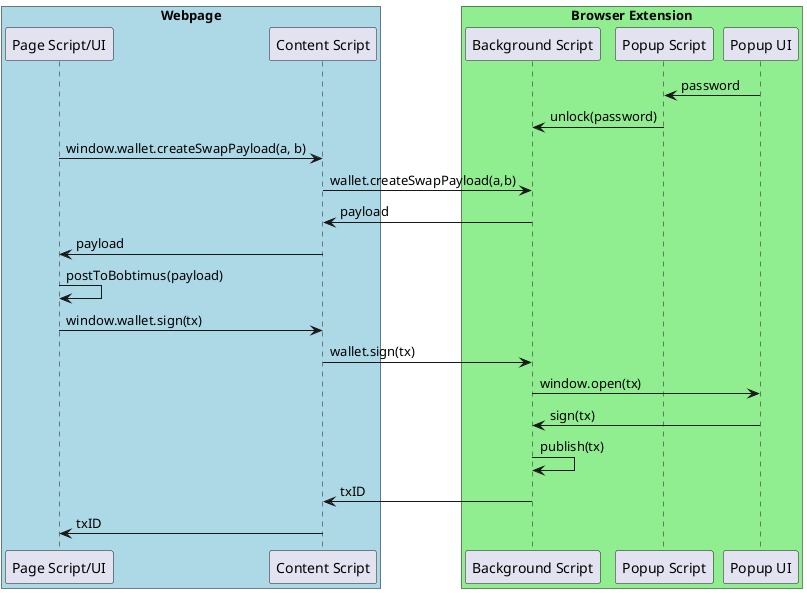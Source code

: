@startuml
' A content script is a part of your extension that runs in the context of a particular web page
' (as opposed to background scripts which are part of the extension,
' or scripts which are part of the web site itself, such as those loaded using the <script> element).

box "Webpage" #LightBlue
participant "Page Script/UI"        as PS
participant "Content Script"        as CS
end box

box "Browser Extension" #LightGreen

participant "Background Script"     as BS
participant "Popup Script"          as PUS
participant "Popup UI"              as POP

end box


POP -> PUS: password
PUS -> BS: unlock(password)


' assume that CS was injected into webapp <script>
' PS has now access to window.wallet

PS -> CS: window.wallet.createSwapPayload(a, b)
CS -> BS: wallet.createSwapPayload(a,b)
BS -> CS: payload
CS -> PS: payload
PS -> PS: postToBobtimus(payload)

PS -> CS: window.wallet.sign(tx)
CS -> BS: wallet.sign(tx)
BS -> POP: window.open(tx)
POP -> BS: sign(tx)
BS -> BS: publish(tx)

BS -> CS: txID
CS -> PS: txID

@enduml